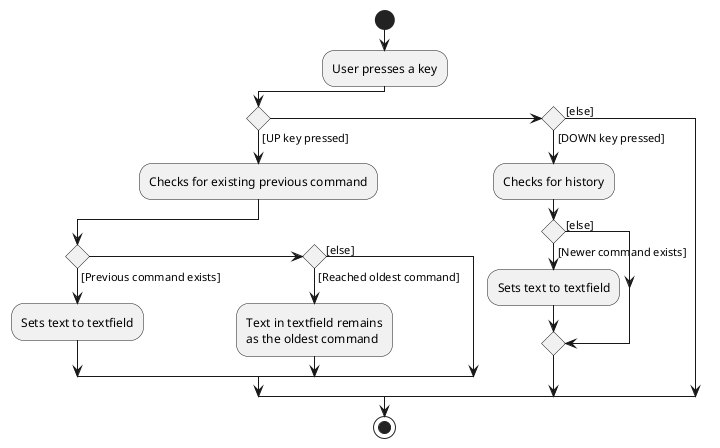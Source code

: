 @startuml
start
:User presses a key;
if () then ([UP key pressed])
    :Checks for existing previous command;
    if () then ([Previous command exists])
    :Sets text to textfield;

    elseif () then ([Reached oldest command])
    :Text in textfield remains
    as the oldest command;

    else ([else])
    endif
elseif() then ([DOWN key pressed])
    :Checks for history;
    if () then ([Newer command exists])
    :Sets text to textfield;
    else ([else])
    endif
else([else])
endif
stop
@enduml

